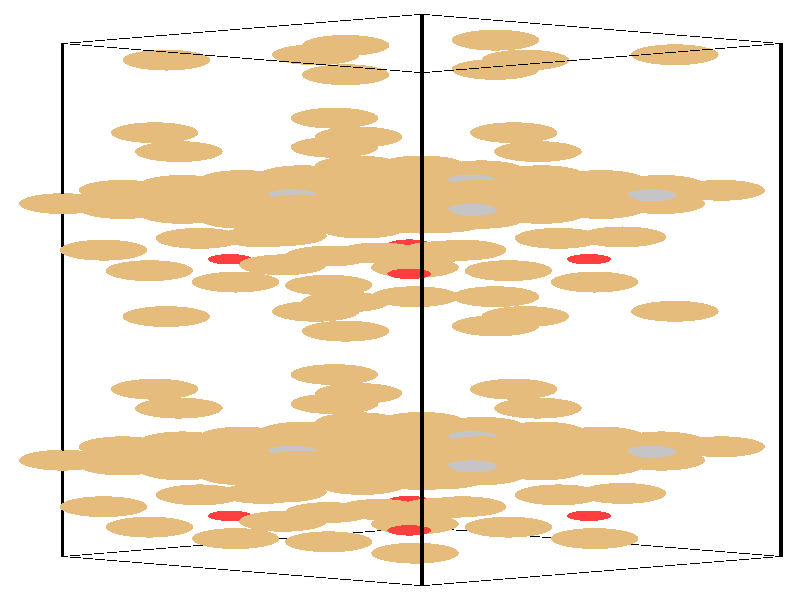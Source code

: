 #include "colors.inc"
#include "finish.inc"

global_settings {assumed_gamma 1 max_trace_level 6}
background {color White}
camera {orthographic
  right -24.13*x up 76.08*y
  direction 1.00*z
  location <0,0,50.00> look_at <0,0,0>}
light_source {<  2.00,   3.00,  40.00> color White
  area_light <0.70, 0, 0>, <0, 0.70, 0>, 3, 3
  adaptive 1 jitter}

#declare simple = finish {phong 0.7}
#declare pale = finish {ambient .5 diffuse .85 roughness .001 specular 0.200 }
#declare intermediate = finish {ambient 0.3 diffuse 0.6 specular 0.10 roughness 0.04 }
#declare vmd = finish {ambient .0 diffuse .65 phong 0.1 phong_size 40. specular 0.500 }
#declare jmol = finish {ambient .2 diffuse .6 specular 1 roughness .001 metallic}
#declare ase2 = finish {ambient 0.05 brilliance 3 diffuse 0.6 metallic specular 0.70 roughness 0.04 reflection 0.15}
#declare ase3 = finish {ambient .15 brilliance 2 diffuse .6 metallic specular 1. roughness .001 reflection .0}
#declare glass = finish {ambient .05 diffuse .3 specular 1. roughness .001}
#declare glass2 = finish {ambient .0 diffuse .3 specular 1. reflection .25 roughness .001}
#declare Rcell = 0.050;
#declare Rbond = 0.100;

#macro atom(LOC, R, COL, TRANS, FIN)
  sphere{LOC, R texture{pigment{color COL transmit TRANS} finish{FIN}}}
#end
#macro constrain(LOC, R, COL, TRANS FIN)
union{torus{R, Rcell rotate 45*z texture{pigment{color COL transmit TRANS} finish{FIN}}}
      torus{R, Rcell rotate -45*z texture{pigment{color COL transmit TRANS} finish{FIN}}}
      translate LOC}
#end

cylinder {<-10.17, -32.52, -33.83>, <  0.66, -36.23, -23.65>, Rcell pigment {Black}}
cylinder {<  0.66, -28.82, -44.00>, < 11.49, -32.52, -33.83>, Rcell pigment {Black}}
cylinder {<  0.66,  36.23, -20.33>, < 11.49,  32.52, -10.15>, Rcell pigment {Black}}
cylinder {<-10.17,  32.52, -10.15>, <  0.66,  28.82,   0.03>, Rcell pigment {Black}}
cylinder {<-10.17, -32.52, -33.83>, <  0.66, -28.82, -44.00>, Rcell pigment {Black}}
cylinder {<  0.66, -36.23, -23.65>, < 11.49, -32.52, -33.83>, Rcell pigment {Black}}
cylinder {<  0.66,  28.82,   0.03>, < 11.49,  32.52, -10.15>, Rcell pigment {Black}}
cylinder {<-10.17,  32.52, -10.15>, <  0.66,  36.23, -20.33>, Rcell pigment {Black}}
cylinder {<-10.17, -32.52, -33.83>, <-10.17,  32.52, -10.15>, Rcell pigment {Black}}
cylinder {<  0.66, -36.23, -23.65>, <  0.66,  28.82,   0.03>, Rcell pigment {Black}}
cylinder {< 11.49, -32.52, -33.83>, < 11.49,  32.52, -10.15>, Rcell pigment {Black}}
cylinder {<  0.66, -28.82, -44.00>, <  0.66,  36.23, -20.33>, Rcell pigment {Black}}
atom(<-10.17, -20.31, -29.38>, 1.32, rgb <0.78, 0.50, 0.20>, 0.0, ase3) // #0 
atom(< -8.37, -20.92, -27.68>, 1.32, rgb <0.78, 0.50, 0.20>, 0.0, ase3) // #1 
atom(< -6.56, -21.54, -25.99>, 1.32, rgb <0.78, 0.50, 0.20>, 0.0, ase3) // #2 
atom(< -8.37, -19.69, -31.08>, 1.32, rgb <0.78, 0.50, 0.20>, 0.0, ase3) // #3 
atom(< -6.56, -20.31, -29.38>, 1.32, rgb <0.78, 0.50, 0.20>, 0.0, ase3) // #4 
atom(< -4.76, -20.92, -27.68>, 1.32, rgb <0.78, 0.50, 0.20>, 0.0, ase3) // #5 
atom(< -6.56, -19.07, -32.77>, 1.32, rgb <0.78, 0.50, 0.20>, 0.0, ase3) // #6 
atom(< -4.76, -19.69, -31.08>, 1.32, rgb <0.78, 0.50, 0.20>, 0.0, ase3) // #7 
atom(< -2.95, -20.31, -29.38>, 1.32, rgb <0.78, 0.50, 0.20>, 0.0, ase3) // #8 
atom(< -8.37, -18.61, -28.76>, 1.32, rgb <0.78, 0.50, 0.20>, 0.0, ase3) // #9 
atom(< -6.56, -19.23, -27.07>, 1.32, rgb <0.78, 0.50, 0.20>, 0.0, ase3) // #10 
atom(< -4.76, -19.85, -25.37>, 1.32, rgb <0.78, 0.50, 0.20>, 0.0, ase3) // #11 
atom(< -6.56, -17.99, -30.46>, 1.32, rgb <0.78, 0.50, 0.20>, 0.0, ase3) // #12 
atom(< -4.76, -18.61, -28.76>, 1.32, rgb <0.78, 0.50, 0.20>, 0.0, ase3) // #13 
atom(< -2.95, -19.23, -27.07>, 1.32, rgb <0.78, 0.50, 0.20>, 0.0, ase3) // #14 
atom(< -4.76, -17.38, -32.15>, 1.32, rgb <0.78, 0.50, 0.20>, 0.0, ase3) // #15 
atom(< -2.95, -17.99, -30.46>, 1.32, rgb <0.78, 0.50, 0.20>, 0.0, ase3) // #16 
atom(< -1.14, -18.61, -28.76>, 1.32, rgb <0.78, 0.50, 0.20>, 0.0, ase3) // #17 
atom(<  4.16, -13.71, -28.43>, 1.32, rgb <0.78, 0.50, 0.20>, 0.0, ase3) // #18 
atom(<  0.45,   0.42, -16.37>, 1.32, rgb <0.78, 0.50, 0.20>, 0.0, ase3) // #19 
atom(<  3.43, -11.31, -23.54>, 1.32, rgb <0.78, 0.50, 0.20>, 0.0, ase3) // #20 
atom(< -2.54,  -1.43, -25.28>, 1.32, rgb <0.78, 0.50, 0.20>, 0.0, ase3) // #21 
atom(< -3.53,   4.46, -13.69>, 1.32, rgb <0.78, 0.50, 0.20>, 0.0, ase3) // #22 
atom(< -4.12,   8.00, -16.85>, 1.32, rgb <0.78, 0.50, 0.20>, 0.0, ase3) // #23 
atom(< -2.15,   5.57, -25.91>, 1.32, rgb <0.78, 0.50, 0.20>, 0.0, ase3) // #24 
atom(< -0.63,   5.96, -14.83>, 1.32, rgb <0.78, 0.50, 0.20>, 0.0, ase3) // #25 
atom(< -1.64,  -3.95, -19.40>, 1.32, rgb <0.78, 0.50, 0.20>, 0.0, ase3) // #26 
atom(<  5.70,   5.17, -22.87>, 0.66, rgb <1.00, 0.05, 0.05>, 0.0, ase3) // #27 
atom(<  2.16, -17.40, -29.96>, 0.76, rgb <0.56, 0.56, 0.56>, 0.0, ase3) // #28 
atom(<-10.17,  12.22, -17.54>, 1.32, rgb <0.78, 0.50, 0.20>, 0.0, ase3) // #29 
atom(< -8.37,  11.60, -15.85>, 1.32, rgb <0.78, 0.50, 0.20>, 0.0, ase3) // #30 
atom(< -6.56,  10.98, -14.15>, 1.32, rgb <0.78, 0.50, 0.20>, 0.0, ase3) // #31 
atom(< -8.37,  12.83, -19.24>, 1.32, rgb <0.78, 0.50, 0.20>, 0.0, ase3) // #32 
atom(< -6.56,  12.22, -17.54>, 1.32, rgb <0.78, 0.50, 0.20>, 0.0, ase3) // #33 
atom(< -4.76,  11.60, -15.85>, 1.32, rgb <0.78, 0.50, 0.20>, 0.0, ase3) // #34 
atom(< -6.56,  13.45, -20.93>, 1.32, rgb <0.78, 0.50, 0.20>, 0.0, ase3) // #35 
atom(< -4.76,  12.83, -19.24>, 1.32, rgb <0.78, 0.50, 0.20>, 0.0, ase3) // #36 
atom(< -2.95,  12.22, -17.54>, 1.32, rgb <0.78, 0.50, 0.20>, 0.0, ase3) // #37 
atom(< -8.37,  13.91, -16.92>, 1.32, rgb <0.78, 0.50, 0.20>, 0.0, ase3) // #38 
atom(< -6.56,  13.29, -15.23>, 1.32, rgb <0.78, 0.50, 0.20>, 0.0, ase3) // #39 
atom(< -4.76,  12.68, -13.53>, 1.32, rgb <0.78, 0.50, 0.20>, 0.0, ase3) // #40 
atom(< -6.56,  14.53, -18.62>, 1.32, rgb <0.78, 0.50, 0.20>, 0.0, ase3) // #41 
atom(< -4.76,  13.91, -16.92>, 1.32, rgb <0.78, 0.50, 0.20>, 0.0, ase3) // #42 
atom(< -2.95,  13.29, -15.23>, 1.32, rgb <0.78, 0.50, 0.20>, 0.0, ase3) // #43 
atom(< -4.76,  15.15, -20.32>, 1.32, rgb <0.78, 0.50, 0.20>, 0.0, ase3) // #44 
atom(< -2.95,  14.53, -18.62>, 1.32, rgb <0.78, 0.50, 0.20>, 0.0, ase3) // #45 
atom(< -1.14,  13.91, -16.92>, 1.32, rgb <0.78, 0.50, 0.20>, 0.0, ase3) // #46 
atom(<  4.16,  18.82, -16.59>, 1.32, rgb <0.78, 0.50, 0.20>, 0.0, ase3) // #47 
atom(<  0.45, -32.10, -28.21>, 1.32, rgb <0.78, 0.50, 0.20>, 0.0, ase3) // #48 
atom(<  3.43,  21.21, -11.70>, 1.32, rgb <0.78, 0.50, 0.20>, 0.0, ase3) // #49 
atom(< -2.54,  31.10, -13.44>, 1.32, rgb <0.78, 0.50, 0.20>, 0.0, ase3) // #50 
atom(< -3.53, -28.06, -25.53>, 1.32, rgb <0.78, 0.50, 0.20>, 0.0, ase3) // #51 
atom(< -4.12, -24.52, -28.69>, 1.32, rgb <0.78, 0.50, 0.20>, 0.0, ase3) // #52 
atom(< -2.15, -26.95, -37.75>, 1.32, rgb <0.78, 0.50, 0.20>, 0.0, ase3) // #53 
atom(< -0.63, -26.56, -26.67>, 1.32, rgb <0.78, 0.50, 0.20>, 0.0, ase3) // #54 
atom(< -1.64,  28.57,  -7.57>, 1.32, rgb <0.78, 0.50, 0.20>, 0.0, ase3) // #55 
atom(<  5.70, -27.36, -34.71>, 0.66, rgb <1.00, 0.05, 0.05>, 0.0, ase3) // #56 
atom(<  2.16,  15.13, -18.12>, 0.76, rgb <0.56, 0.56, 0.56>, 0.0, ase3) // #57 
atom(< -4.76, -18.45, -34.47>, 1.32, rgb <0.78, 0.50, 0.20>, 0.0, ase3) // #58 
atom(< -2.95, -19.07, -32.77>, 1.32, rgb <0.78, 0.50, 0.20>, 0.0, ase3) // #59 
atom(< -1.15, -19.69, -31.08>, 1.32, rgb <0.78, 0.50, 0.20>, 0.0, ase3) // #60 
atom(< -2.95, -17.84, -36.16>, 1.32, rgb <0.78, 0.50, 0.20>, 0.0, ase3) // #61 
atom(< -1.15, -18.45, -34.47>, 1.32, rgb <0.78, 0.50, 0.20>, 0.0, ase3) // #62 
atom(<  0.66, -19.07, -32.77>, 1.32, rgb <0.78, 0.50, 0.20>, 0.0, ase3) // #63 
atom(< -1.15, -17.22, -37.86>, 1.32, rgb <0.78, 0.50, 0.20>, 0.0, ase3) // #64 
atom(<  0.66, -17.84, -36.16>, 1.32, rgb <0.78, 0.50, 0.20>, 0.0, ase3) // #65 
atom(<  2.46, -18.45, -34.47>, 1.32, rgb <0.78, 0.50, 0.20>, 0.0, ase3) // #66 
atom(< -2.95, -16.76, -33.85>, 1.32, rgb <0.78, 0.50, 0.20>, 0.0, ase3) // #67 
atom(< -1.15, -17.38, -32.15>, 1.32, rgb <0.78, 0.50, 0.20>, 0.0, ase3) // #68 
atom(<  0.66, -17.99, -30.46>, 1.32, rgb <0.78, 0.50, 0.20>, 0.0, ase3) // #69 
atom(< -1.15, -16.14, -35.55>, 1.32, rgb <0.78, 0.50, 0.20>, 0.0, ase3) // #70 
atom(<  0.66, -16.76, -33.85>, 1.32, rgb <0.78, 0.50, 0.20>, 0.0, ase3) // #71 
atom(<  2.46, -17.38, -32.15>, 1.32, rgb <0.78, 0.50, 0.20>, 0.0, ase3) // #72 
atom(<  0.66, -15.52, -37.24>, 1.32, rgb <0.78, 0.50, 0.20>, 0.0, ase3) // #73 
atom(<  2.46, -16.14, -35.55>, 1.32, rgb <0.78, 0.50, 0.20>, 0.0, ase3) // #74 
atom(<  4.27, -16.76, -33.85>, 1.32, rgb <0.78, 0.50, 0.20>, 0.0, ase3) // #75 
atom(< -1.25, -15.56, -23.34>, 1.32, rgb <0.78, 0.50, 0.20>, 0.0, ase3) // #76 
atom(<  5.87,   2.27, -21.46>, 1.32, rgb <0.78, 0.50, 0.20>, 0.0, ase3) // #77 
atom(< -1.98, -13.16, -18.45>, 1.32, rgb <0.78, 0.50, 0.20>, 0.0, ase3) // #78 
atom(<  2.88,   0.42, -30.37>, 1.32, rgb <0.78, 0.50, 0.20>, 0.0, ase3) // #79 
atom(<  1.89,   6.32, -18.78>, 1.32, rgb <0.78, 0.50, 0.20>, 0.0, ase3) // #80 
atom(<  1.30,   9.85, -21.94>, 1.32, rgb <0.78, 0.50, 0.20>, 0.0, ase3) // #81 
atom(< -7.56,   3.72, -20.82>, 1.32, rgb <0.78, 0.50, 0.20>, 0.0, ase3) // #82 
atom(<  4.78,   7.82, -19.92>, 1.32, rgb <0.78, 0.50, 0.20>, 0.0, ase3) // #83 
atom(<  3.78,  -2.10, -24.49>, 1.32, rgb <0.78, 0.50, 0.20>, 0.0, ase3) // #84 
atom(<  0.28,   3.32, -17.78>, 0.66, rgb <1.00, 0.05, 0.05>, 0.0, ase3) // #85 
atom(< -3.26, -19.25, -24.87>, 0.76, rgb <0.56, 0.56, 0.56>, 0.0, ase3) // #86 
atom(< -4.76,  14.07, -22.63>, 1.32, rgb <0.78, 0.50, 0.20>, 0.0, ase3) // #87 
atom(< -2.95,  13.45, -20.93>, 1.32, rgb <0.78, 0.50, 0.20>, 0.0, ase3) // #88 
atom(< -1.15,  12.83, -19.24>, 1.32, rgb <0.78, 0.50, 0.20>, 0.0, ase3) // #89 
atom(< -2.95,  14.69, -24.33>, 1.32, rgb <0.78, 0.50, 0.20>, 0.0, ase3) // #90 
atom(< -1.15,  14.07, -22.63>, 1.32, rgb <0.78, 0.50, 0.20>, 0.0, ase3) // #91 
atom(<  0.66,  13.45, -20.93>, 1.32, rgb <0.78, 0.50, 0.20>, 0.0, ase3) // #92 
atom(< -1.15,  15.30, -26.02>, 1.32, rgb <0.78, 0.50, 0.20>, 0.0, ase3) // #93 
atom(<  0.66,  14.69, -24.33>, 1.32, rgb <0.78, 0.50, 0.20>, 0.0, ase3) // #94 
atom(<  2.46,  14.07, -22.63>, 1.32, rgb <0.78, 0.50, 0.20>, 0.0, ase3) // #95 
atom(< -2.95,  15.76, -22.01>, 1.32, rgb <0.78, 0.50, 0.20>, 0.0, ase3) // #96 
atom(< -1.15,  15.15, -20.32>, 1.32, rgb <0.78, 0.50, 0.20>, 0.0, ase3) // #97 
atom(<  0.66,  14.53, -18.62>, 1.32, rgb <0.78, 0.50, 0.20>, 0.0, ase3) // #98 
atom(< -1.15,  16.38, -23.71>, 1.32, rgb <0.78, 0.50, 0.20>, 0.0, ase3) // #99 
atom(<  0.66,  15.76, -22.01>, 1.32, rgb <0.78, 0.50, 0.20>, 0.0, ase3) // #100 
atom(<  2.46,  15.15, -20.32>, 1.32, rgb <0.78, 0.50, 0.20>, 0.0, ase3) // #101 
atom(<  0.66,  17.00, -25.41>, 1.32, rgb <0.78, 0.50, 0.20>, 0.0, ase3) // #102 
atom(<  2.46,  16.38, -23.71>, 1.32, rgb <0.78, 0.50, 0.20>, 0.0, ase3) // #103 
atom(<  4.27,  15.76, -22.01>, 1.32, rgb <0.78, 0.50, 0.20>, 0.0, ase3) // #104 
atom(< -1.25,  16.97, -11.51>, 1.32, rgb <0.78, 0.50, 0.20>, 0.0, ase3) // #105 
atom(<  5.87, -30.25, -33.30>, 1.32, rgb <0.78, 0.50, 0.20>, 0.0, ase3) // #106 
atom(< -1.98,  19.36,  -6.61>, 1.32, rgb <0.78, 0.50, 0.20>, 0.0, ase3) // #107 
atom(<  2.88,  32.95, -18.53>, 1.32, rgb <0.78, 0.50, 0.20>, 0.0, ase3) // #108 
atom(<  1.89, -26.21, -30.62>, 1.32, rgb <0.78, 0.50, 0.20>, 0.0, ase3) // #109 
atom(<  1.30, -22.67, -33.77>, 1.32, rgb <0.78, 0.50, 0.20>, 0.0, ase3) // #110 
atom(< -7.56, -28.80, -32.66>, 1.32, rgb <0.78, 0.50, 0.20>, 0.0, ase3) // #111 
atom(<  4.78, -24.71, -31.76>, 1.32, rgb <0.78, 0.50, 0.20>, 0.0, ase3) // #112 
atom(<  3.78,  30.42, -12.65>, 1.32, rgb <0.78, 0.50, 0.20>, 0.0, ase3) // #113 
atom(<  0.28, -29.21, -29.62>, 0.66, rgb <1.00, 0.05, 0.05>, 0.0, ase3) // #114 
atom(< -3.26,  13.27, -13.03>, 0.76, rgb <0.56, 0.56, 0.56>, 0.0, ase3) // #115 
atom(< -4.76, -22.16, -24.29>, 1.32, rgb <0.78, 0.50, 0.20>, 0.0, ase3) // #116 
atom(< -2.95, -22.78, -22.59>, 1.32, rgb <0.78, 0.50, 0.20>, 0.0, ase3) // #117 
atom(< -1.14, -23.39, -20.90>, 1.32, rgb <0.78, 0.50, 0.20>, 0.0, ase3) // #118 
atom(< -2.95, -21.54, -25.99>, 1.32, rgb <0.78, 0.50, 0.20>, 0.0, ase3) // #119 
atom(< -1.15, -22.16, -24.29>, 1.32, rgb <0.78, 0.50, 0.20>, 0.0, ase3) // #120 
atom(<  0.66, -22.78, -22.59>, 1.32, rgb <0.78, 0.50, 0.20>, 0.0, ase3) // #121 
atom(< -1.15, -20.92, -27.68>, 1.32, rgb <0.78, 0.50, 0.20>, 0.0, ase3) // #122 
atom(<  0.66, -21.54, -25.99>, 1.32, rgb <0.78, 0.50, 0.20>, 0.0, ase3) // #123 
atom(<  2.46, -22.16, -24.29>, 1.32, rgb <0.78, 0.50, 0.20>, 0.0, ase3) // #124 
atom(< -2.95, -20.46, -23.67>, 1.32, rgb <0.78, 0.50, 0.20>, 0.0, ase3) // #125 
atom(< -1.15, -21.08, -21.98>, 1.32, rgb <0.78, 0.50, 0.20>, 0.0, ase3) // #126 
atom(<  0.66, -21.70, -20.28>, 1.32, rgb <0.78, 0.50, 0.20>, 0.0, ase3) // #127 
atom(< -1.15, -19.85, -25.37>, 1.32, rgb <0.78, 0.50, 0.20>, 0.0, ase3) // #128 
atom(<  0.66, -20.46, -23.67>, 1.32, rgb <0.78, 0.50, 0.20>, 0.0, ase3) // #129 
atom(<  2.46, -21.08, -21.98>, 1.32, rgb <0.78, 0.50, 0.20>, 0.0, ase3) // #130 
atom(<  0.66, -19.23, -27.07>, 1.32, rgb <0.78, 0.50, 0.20>, 0.0, ase3) // #131 
atom(<  2.46, -19.85, -25.37>, 1.32, rgb <0.78, 0.50, 0.20>, 0.0, ase3) // #132 
atom(<  4.27, -20.46, -23.67>, 1.32, rgb <0.78, 0.50, 0.20>, 0.0, ase3) // #133 
atom(< -1.25, -11.85, -33.52>, 1.32, rgb <0.78, 0.50, 0.20>, 0.0, ase3) // #134 
atom(< -4.96,   2.27, -21.46>, 1.32, rgb <0.78, 0.50, 0.20>, 0.0, ase3) // #135 
atom(< -1.98,  -9.46, -28.63>, 1.32, rgb <0.78, 0.50, 0.20>, 0.0, ase3) // #136 
atom(<  2.88,  -3.28, -20.19>, 1.32, rgb <0.78, 0.50, 0.20>, 0.0, ase3) // #137 
atom(< -8.94,   6.32, -18.78>, 1.32, rgb <0.78, 0.50, 0.20>, 0.0, ase3) // #138 
atom(<  1.30,   6.15, -11.76>, 1.32, rgb <0.78, 0.50, 0.20>, 0.0, ase3) // #139 
atom(<  3.27,   3.72, -20.82>, 1.32, rgb <0.78, 0.50, 0.20>, 0.0, ase3) // #140 
atom(< -6.05,   7.82, -19.92>, 1.32, rgb <0.78, 0.50, 0.20>, 0.0, ase3) // #141 
atom(< -7.05,  -2.10, -24.49>, 1.32, rgb <0.78, 0.50, 0.20>, 0.0, ase3) // #142 
atom(<  0.28,   7.02, -27.96>, 0.66, rgb <1.00, 0.05, 0.05>, 0.0, ase3) // #143 
atom(<  7.57, -19.25, -24.87>, 0.76, rgb <0.56, 0.56, 0.56>, 0.0, ase3) // #144 
atom(< -4.76,  10.36, -12.45>, 1.32, rgb <0.78, 0.50, 0.20>, 0.0, ase3) // #145 
atom(< -2.95,   9.75, -10.76>, 1.32, rgb <0.78, 0.50, 0.20>, 0.0, ase3) // #146 
atom(< -1.14,   9.13,  -9.06>, 1.32, rgb <0.78, 0.50, 0.20>, 0.0, ase3) // #147 
atom(< -2.95,  10.98, -14.15>, 1.32, rgb <0.78, 0.50, 0.20>, 0.0, ase3) // #148 
atom(< -1.15,  10.36, -12.45>, 1.32, rgb <0.78, 0.50, 0.20>, 0.0, ase3) // #149 
atom(<  0.66,   9.75, -10.76>, 1.32, rgb <0.78, 0.50, 0.20>, 0.0, ase3) // #150 
atom(< -1.15,  11.60, -15.85>, 1.32, rgb <0.78, 0.50, 0.20>, 0.0, ase3) // #151 
atom(<  0.66,  10.98, -14.15>, 1.32, rgb <0.78, 0.50, 0.20>, 0.0, ase3) // #152 
atom(<  2.46,  10.36, -12.45>, 1.32, rgb <0.78, 0.50, 0.20>, 0.0, ase3) // #153 
atom(< -2.95,  12.06, -11.84>, 1.32, rgb <0.78, 0.50, 0.20>, 0.0, ase3) // #154 
atom(< -1.15,  11.44, -10.14>, 1.32, rgb <0.78, 0.50, 0.20>, 0.0, ase3) // #155 
atom(<  0.66,  10.83,  -8.44>, 1.32, rgb <0.78, 0.50, 0.20>, 0.0, ase3) // #156 
atom(< -1.15,  12.68, -13.53>, 1.32, rgb <0.78, 0.50, 0.20>, 0.0, ase3) // #157 
atom(<  0.66,  12.06, -11.84>, 1.32, rgb <0.78, 0.50, 0.20>, 0.0, ase3) // #158 
atom(<  2.46,  11.44, -10.14>, 1.32, rgb <0.78, 0.50, 0.20>, 0.0, ase3) // #159 
atom(<  0.66,  13.29, -15.23>, 1.32, rgb <0.78, 0.50, 0.20>, 0.0, ase3) // #160 
atom(<  2.46,  12.68, -13.53>, 1.32, rgb <0.78, 0.50, 0.20>, 0.0, ase3) // #161 
atom(<  4.27,  12.06, -11.84>, 1.32, rgb <0.78, 0.50, 0.20>, 0.0, ase3) // #162 
atom(< -1.25,  20.67, -21.68>, 1.32, rgb <0.78, 0.50, 0.20>, 0.0, ase3) // #163 
atom(< -4.96, -30.25, -33.30>, 1.32, rgb <0.78, 0.50, 0.20>, 0.0, ase3) // #164 
atom(< -1.98,  23.06, -16.79>, 1.32, rgb <0.78, 0.50, 0.20>, 0.0, ase3) // #165 
atom(<  2.88,  29.24,  -8.35>, 1.32, rgb <0.78, 0.50, 0.20>, 0.0, ase3) // #166 
atom(< -8.94, -26.21, -30.62>, 1.32, rgb <0.78, 0.50, 0.20>, 0.0, ase3) // #167 
atom(<  1.30, -26.38, -23.60>, 1.32, rgb <0.78, 0.50, 0.20>, 0.0, ase3) // #168 
atom(<  3.27, -28.80, -32.66>, 1.32, rgb <0.78, 0.50, 0.20>, 0.0, ase3) // #169 
atom(< -6.05, -24.71, -31.76>, 1.32, rgb <0.78, 0.50, 0.20>, 0.0, ase3) // #170 
atom(< -7.05,  30.42, -12.65>, 1.32, rgb <0.78, 0.50, 0.20>, 0.0, ase3) // #171 
atom(<  0.28, -25.50, -39.80>, 0.66, rgb <1.00, 0.05, 0.05>, 0.0, ase3) // #172 
atom(<  7.57,  13.27, -13.03>, 0.76, rgb <0.56, 0.56, 0.56>, 0.0, ase3) // #173 
atom(<  0.66, -20.31, -29.38>, 1.32, rgb <0.78, 0.50, 0.20>, 0.0, ase3) // #174 
atom(<  2.46, -20.92, -27.68>, 1.32, rgb <0.78, 0.50, 0.20>, 0.0, ase3) // #175 
atom(<  4.27, -21.54, -25.99>, 1.32, rgb <0.78, 0.50, 0.20>, 0.0, ase3) // #176 
atom(<  2.46, -19.69, -31.08>, 1.32, rgb <0.78, 0.50, 0.20>, 0.0, ase3) // #177 
atom(<  4.27, -20.31, -29.38>, 1.32, rgb <0.78, 0.50, 0.20>, 0.0, ase3) // #178 
atom(<  6.07, -20.92, -27.68>, 1.32, rgb <0.78, 0.50, 0.20>, 0.0, ase3) // #179 
atom(<  4.27, -19.07, -32.77>, 1.32, rgb <0.78, 0.50, 0.20>, 0.0, ase3) // #180 
atom(<  6.07, -19.69, -31.08>, 1.32, rgb <0.78, 0.50, 0.20>, 0.0, ase3) // #181 
atom(<  7.88, -20.31, -29.38>, 1.32, rgb <0.78, 0.50, 0.20>, 0.0, ase3) // #182 
atom(<  2.46, -18.61, -28.76>, 1.32, rgb <0.78, 0.50, 0.20>, 0.0, ase3) // #183 
atom(<  4.27, -19.23, -27.07>, 1.32, rgb <0.78, 0.50, 0.20>, 0.0, ase3) // #184 
atom(<  6.07, -19.85, -25.37>, 1.32, rgb <0.78, 0.50, 0.20>, 0.0, ase3) // #185 
atom(<  4.27, -17.99, -30.46>, 1.32, rgb <0.78, 0.50, 0.20>, 0.0, ase3) // #186 
atom(<  6.07, -18.61, -28.76>, 1.32, rgb <0.78, 0.50, 0.20>, 0.0, ase3) // #187 
atom(<  7.88, -19.23, -27.07>, 1.32, rgb <0.78, 0.50, 0.20>, 0.0, ase3) // #188 
atom(<  6.07, -17.38, -32.15>, 1.32, rgb <0.78, 0.50, 0.20>, 0.0, ase3) // #189 
atom(<  7.88, -17.99, -30.46>, 1.32, rgb <0.78, 0.50, 0.20>, 0.0, ase3) // #190 
atom(<  9.69, -18.61, -28.76>, 1.32, rgb <0.78, 0.50, 0.20>, 0.0, ase3) // #191 
atom(< -6.67, -13.71, -28.43>, 1.32, rgb <0.78, 0.50, 0.20>, 0.0, ase3) // #192 
atom(<  0.45,   4.13, -26.55>, 1.32, rgb <0.78, 0.50, 0.20>, 0.0, ase3) // #193 
atom(< -7.40, -11.31, -23.54>, 1.32, rgb <0.78, 0.50, 0.20>, 0.0, ase3) // #194 
atom(<  8.29,  -1.43, -25.28>, 1.32, rgb <0.78, 0.50, 0.20>, 0.0, ase3) // #195 
atom(< -3.53,   8.17, -23.87>, 1.32, rgb <0.78, 0.50, 0.20>, 0.0, ase3) // #196 
atom(<  6.71,   8.00, -16.85>, 1.32, rgb <0.78, 0.50, 0.20>, 0.0, ase3) // #197 
atom(< -2.15,   1.87, -15.73>, 1.32, rgb <0.78, 0.50, 0.20>, 0.0, ase3) // #198 
atom(< -0.63,   9.67, -25.01>, 1.32, rgb <0.78, 0.50, 0.20>, 0.0, ase3) // #199 
atom(< -1.64,  -0.25, -29.58>, 1.32, rgb <0.78, 0.50, 0.20>, 0.0, ase3) // #200 
atom(< -5.13,   5.17, -22.87>, 0.66, rgb <1.00, 0.05, 0.05>, 0.0, ase3) // #201 
atom(<  2.16, -21.10, -19.78>, 0.76, rgb <0.56, 0.56, 0.56>, 0.0, ase3) // #202 
atom(<  0.66,  12.22, -17.54>, 1.32, rgb <0.78, 0.50, 0.20>, 0.0, ase3) // #203 
atom(<  2.46,  11.60, -15.85>, 1.32, rgb <0.78, 0.50, 0.20>, 0.0, ase3) // #204 
atom(<  4.27,  10.98, -14.15>, 1.32, rgb <0.78, 0.50, 0.20>, 0.0, ase3) // #205 
atom(<  2.46,  12.83, -19.24>, 1.32, rgb <0.78, 0.50, 0.20>, 0.0, ase3) // #206 
atom(<  4.27,  12.22, -17.54>, 1.32, rgb <0.78, 0.50, 0.20>, 0.0, ase3) // #207 
atom(<  6.07,  11.60, -15.85>, 1.32, rgb <0.78, 0.50, 0.20>, 0.0, ase3) // #208 
atom(<  4.27,  13.45, -20.93>, 1.32, rgb <0.78, 0.50, 0.20>, 0.0, ase3) // #209 
atom(<  6.07,  12.83, -19.24>, 1.32, rgb <0.78, 0.50, 0.20>, 0.0, ase3) // #210 
atom(<  7.88,  12.22, -17.54>, 1.32, rgb <0.78, 0.50, 0.20>, 0.0, ase3) // #211 
atom(<  2.46,  13.91, -16.92>, 1.32, rgb <0.78, 0.50, 0.20>, 0.0, ase3) // #212 
atom(<  4.27,  13.29, -15.23>, 1.32, rgb <0.78, 0.50, 0.20>, 0.0, ase3) // #213 
atom(<  6.07,  12.68, -13.53>, 1.32, rgb <0.78, 0.50, 0.20>, 0.0, ase3) // #214 
atom(<  4.27,  14.53, -18.62>, 1.32, rgb <0.78, 0.50, 0.20>, 0.0, ase3) // #215 
atom(<  6.07,  13.91, -16.92>, 1.32, rgb <0.78, 0.50, 0.20>, 0.0, ase3) // #216 
atom(<  7.88,  13.29, -15.23>, 1.32, rgb <0.78, 0.50, 0.20>, 0.0, ase3) // #217 
atom(<  6.07,  15.15, -20.32>, 1.32, rgb <0.78, 0.50, 0.20>, 0.0, ase3) // #218 
atom(<  7.88,  14.53, -18.62>, 1.32, rgb <0.78, 0.50, 0.20>, 0.0, ase3) // #219 
atom(<  9.69,  13.91, -16.92>, 1.32, rgb <0.78, 0.50, 0.20>, 0.0, ase3) // #220 
atom(< -6.67,  18.82, -16.59>, 1.32, rgb <0.78, 0.50, 0.20>, 0.0, ase3) // #221 
atom(<  0.45, -28.40, -38.39>, 1.32, rgb <0.78, 0.50, 0.20>, 0.0, ase3) // #222 
atom(< -7.40,  21.21, -11.70>, 1.32, rgb <0.78, 0.50, 0.20>, 0.0, ase3) // #223 
atom(<  8.29,  31.10, -13.44>, 1.32, rgb <0.78, 0.50, 0.20>, 0.0, ase3) // #224 
atom(< -3.53, -24.35, -35.70>, 1.32, rgb <0.78, 0.50, 0.20>, 0.0, ase3) // #225 
atom(<  6.71, -24.52, -28.69>, 1.32, rgb <0.78, 0.50, 0.20>, 0.0, ase3) // #226 
atom(< -2.15, -30.66, -27.57>, 1.32, rgb <0.78, 0.50, 0.20>, 0.0, ase3) // #227 
atom(< -0.63, -22.86, -36.85>, 1.32, rgb <0.78, 0.50, 0.20>, 0.0, ase3) // #228 
atom(< -1.64,  32.28, -17.74>, 1.32, rgb <0.78, 0.50, 0.20>, 0.0, ase3) // #229 
atom(< -5.13, -27.36, -34.71>, 0.66, rgb <1.00, 0.05, 0.05>, 0.0, ase3) // #230 
atom(<  2.16,  11.42,  -7.95>, 0.76, rgb <0.56, 0.56, 0.56>, 0.0, ase3) // #231 
